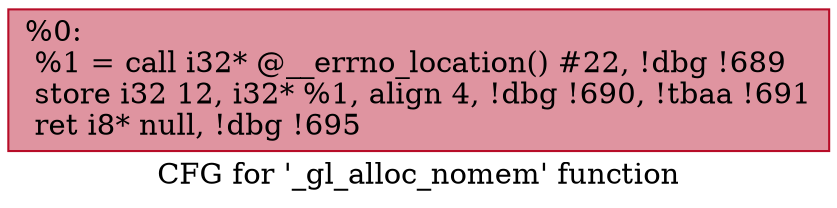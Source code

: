digraph "CFG for '_gl_alloc_nomem' function" {
	label="CFG for '_gl_alloc_nomem' function";

	Node0x61cde0 [shape=record,color="#b70d28ff", style=filled, fillcolor="#b70d2870",label="{%0:\l  %1 = call i32* @__errno_location() #22, !dbg !689\l  store i32 12, i32* %1, align 4, !dbg !690, !tbaa !691\l  ret i8* null, !dbg !695\l}"];
}
